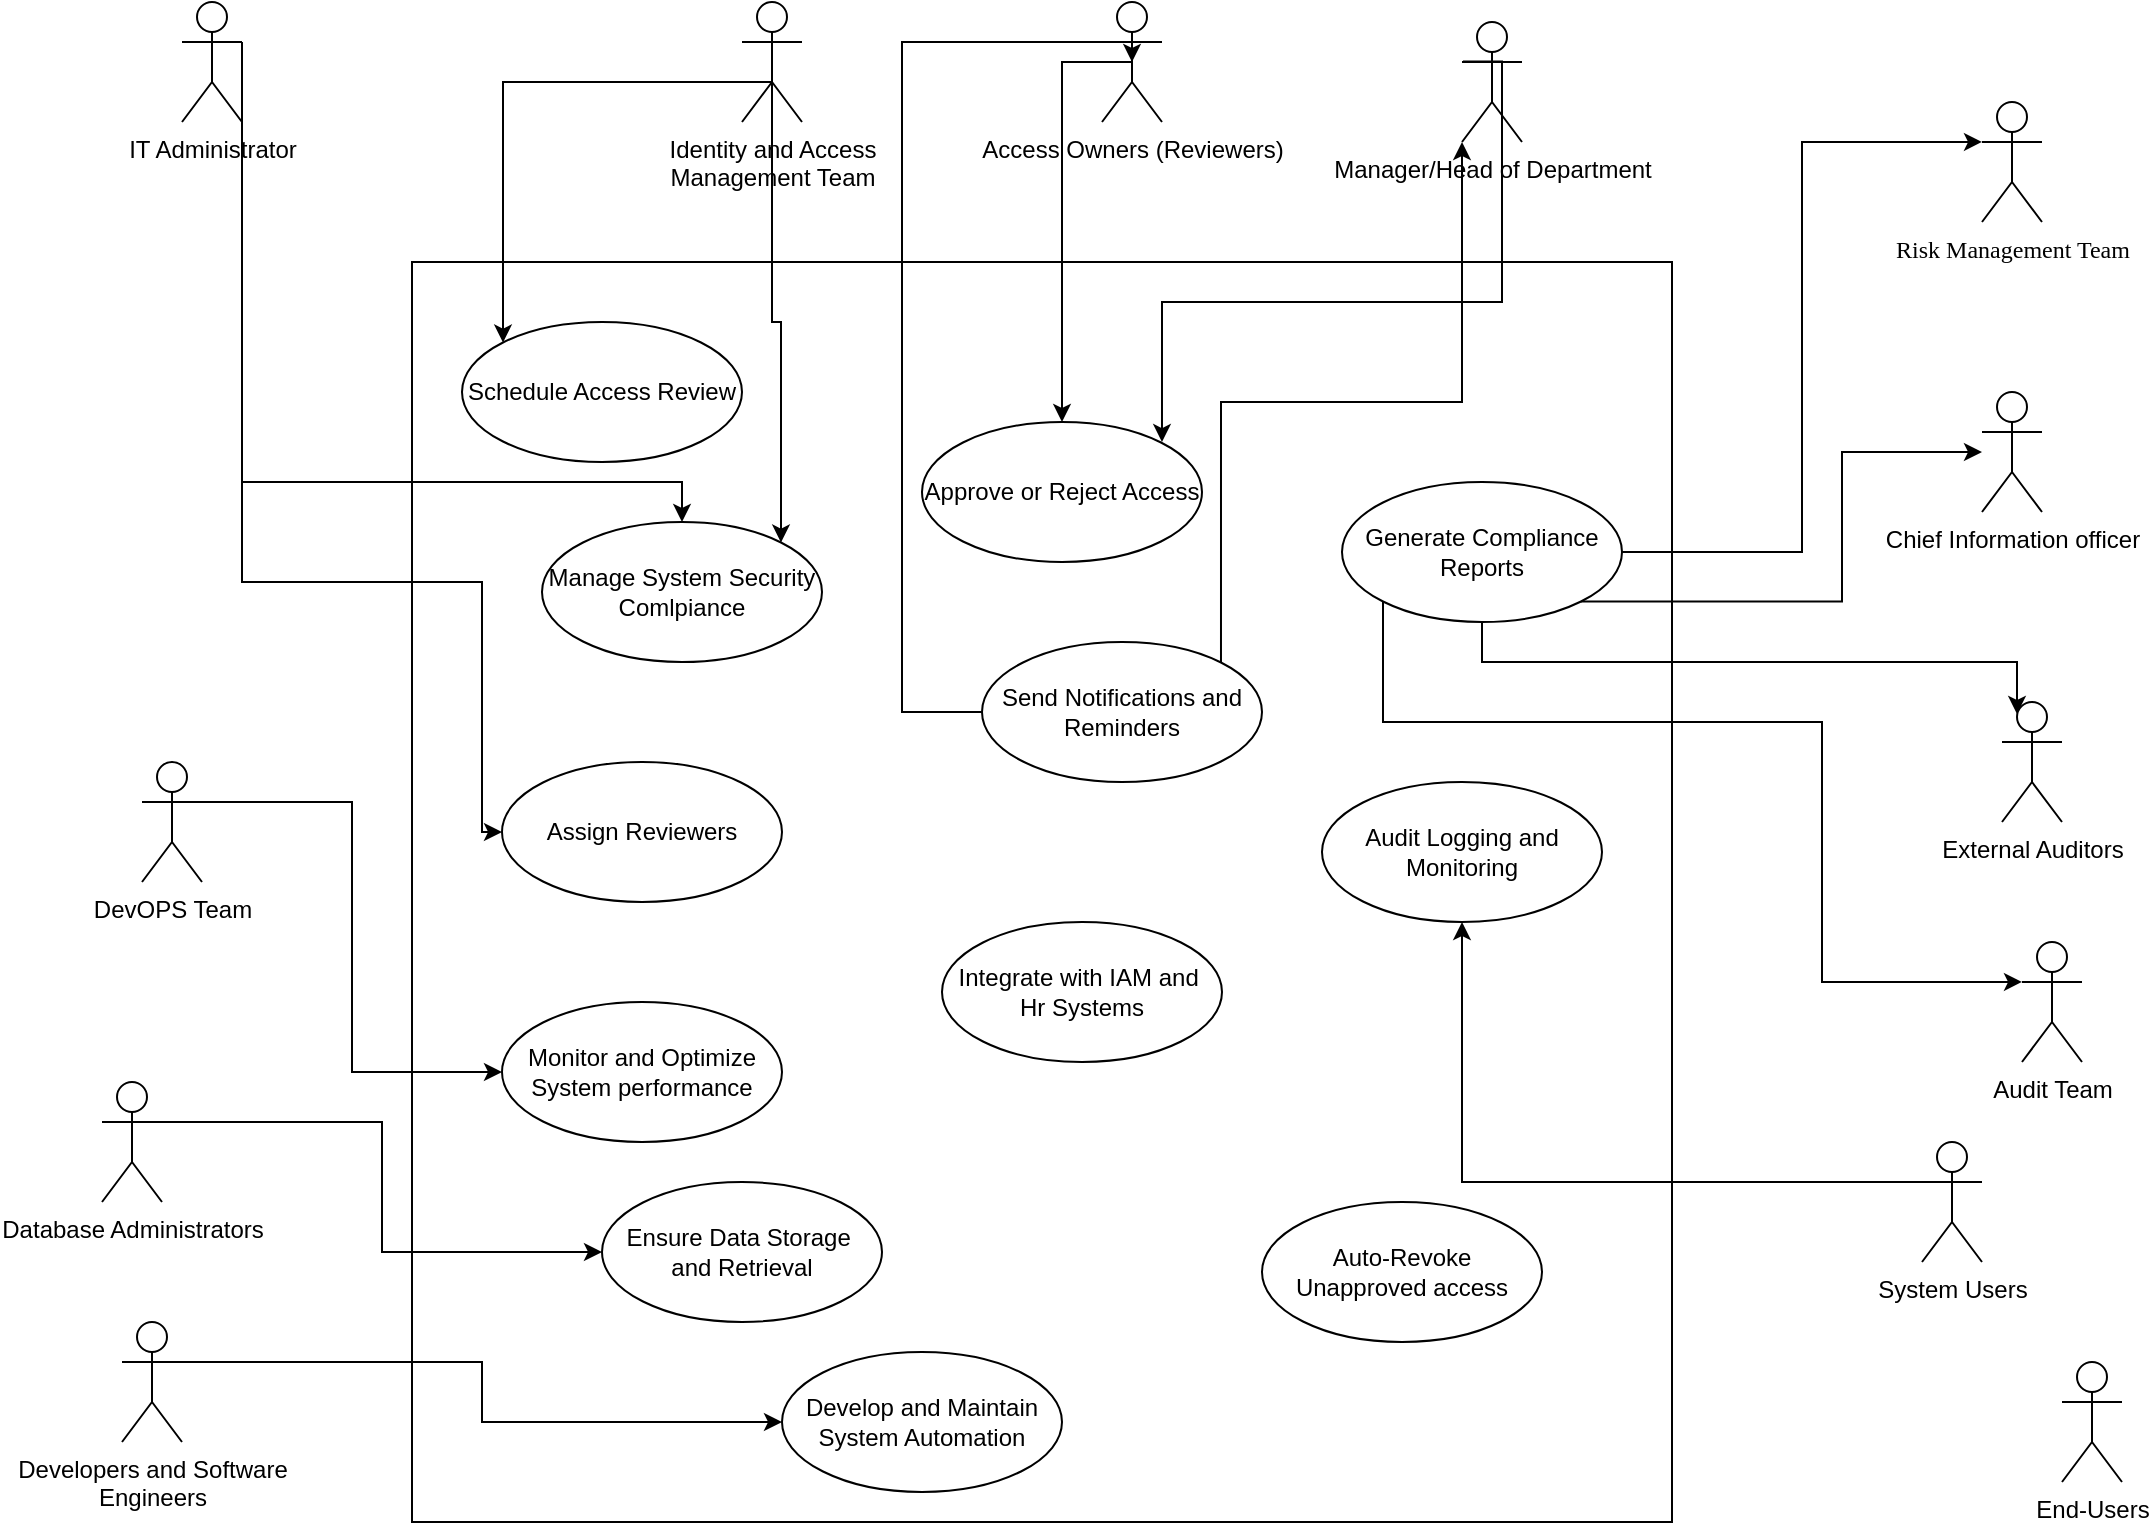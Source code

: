 <mxfile version="26.1.0">
  <diagram name="Page-1" id="Fkdy4l-2S9HuPJjAgvq9">
    <mxGraphModel dx="1434" dy="858" grid="1" gridSize="10" guides="1" tooltips="1" connect="1" arrows="1" fold="1" page="1" pageScale="1" pageWidth="850" pageHeight="1100" math="0" shadow="0">
      <root>
        <mxCell id="0" />
        <mxCell id="1" parent="0" />
        <mxCell id="a8vrUaEyxEgkCQSDoEBb-1" value="Risk Management Team" style="shape=umlActor;verticalLabelPosition=bottom;verticalAlign=top;html=1;fontFamily=Verdana;" vertex="1" parent="1">
          <mxGeometry x="1030" y="220" width="30" height="60" as="geometry" />
        </mxCell>
        <mxCell id="a8vrUaEyxEgkCQSDoEBb-2" value="" style="whiteSpace=wrap;html=1;aspect=fixed;" vertex="1" parent="1">
          <mxGeometry x="245" y="300" width="630" height="630" as="geometry" />
        </mxCell>
        <mxCell id="a8vrUaEyxEgkCQSDoEBb-48" style="edgeStyle=orthogonalEdgeStyle;rounded=0;orthogonalLoop=1;jettySize=auto;html=1;exitX=1;exitY=1;exitDx=0;exitDy=0;exitPerimeter=0;" edge="1" parent="1" source="a8vrUaEyxEgkCQSDoEBb-3" target="a8vrUaEyxEgkCQSDoEBb-36">
          <mxGeometry relative="1" as="geometry">
            <Array as="points">
              <mxPoint x="160" y="460" />
              <mxPoint x="280" y="460" />
            </Array>
          </mxGeometry>
        </mxCell>
        <mxCell id="a8vrUaEyxEgkCQSDoEBb-69" style="edgeStyle=orthogonalEdgeStyle;rounded=0;orthogonalLoop=1;jettySize=auto;html=1;exitX=1;exitY=0.333;exitDx=0;exitDy=0;exitPerimeter=0;" edge="1" parent="1" source="a8vrUaEyxEgkCQSDoEBb-3" target="a8vrUaEyxEgkCQSDoEBb-30">
          <mxGeometry relative="1" as="geometry">
            <Array as="points">
              <mxPoint x="160" y="410" />
              <mxPoint x="380" y="410" />
            </Array>
          </mxGeometry>
        </mxCell>
        <mxCell id="a8vrUaEyxEgkCQSDoEBb-3" value="IT Administrator" style="shape=umlActor;verticalLabelPosition=bottom;verticalAlign=top;html=1;outlineConnect=0;" vertex="1" parent="1">
          <mxGeometry x="130" y="170" width="30" height="60" as="geometry" />
        </mxCell>
        <mxCell id="a8vrUaEyxEgkCQSDoEBb-47" style="edgeStyle=orthogonalEdgeStyle;rounded=0;orthogonalLoop=1;jettySize=auto;html=1;exitX=0.5;exitY=0.5;exitDx=0;exitDy=0;exitPerimeter=0;entryX=0;entryY=0;entryDx=0;entryDy=0;" edge="1" parent="1" source="a8vrUaEyxEgkCQSDoEBb-6" target="a8vrUaEyxEgkCQSDoEBb-37">
          <mxGeometry relative="1" as="geometry">
            <mxPoint x="360" y="360" as="targetPoint" />
            <Array as="points">
              <mxPoint x="425" y="210" />
              <mxPoint x="291" y="210" />
            </Array>
          </mxGeometry>
        </mxCell>
        <mxCell id="a8vrUaEyxEgkCQSDoEBb-70" style="edgeStyle=orthogonalEdgeStyle;rounded=0;orthogonalLoop=1;jettySize=auto;html=1;exitX=0.5;exitY=0.5;exitDx=0;exitDy=0;exitPerimeter=0;entryX=1;entryY=0;entryDx=0;entryDy=0;" edge="1" parent="1" source="a8vrUaEyxEgkCQSDoEBb-6" target="a8vrUaEyxEgkCQSDoEBb-30">
          <mxGeometry relative="1" as="geometry">
            <Array as="points">
              <mxPoint x="425" y="330" />
              <mxPoint x="430" y="330" />
            </Array>
          </mxGeometry>
        </mxCell>
        <mxCell id="a8vrUaEyxEgkCQSDoEBb-6" value="Identity and Access&lt;div&gt;Management Team&lt;/div&gt;" style="shape=umlActor;verticalLabelPosition=bottom;verticalAlign=top;html=1;outlineConnect=0;" vertex="1" parent="1">
          <mxGeometry x="410" y="170" width="30" height="60" as="geometry" />
        </mxCell>
        <mxCell id="a8vrUaEyxEgkCQSDoEBb-66" style="edgeStyle=orthogonalEdgeStyle;rounded=0;orthogonalLoop=1;jettySize=auto;html=1;exitX=1;exitY=0.333;exitDx=0;exitDy=0;exitPerimeter=0;" edge="1" parent="1" source="a8vrUaEyxEgkCQSDoEBb-7" target="a8vrUaEyxEgkCQSDoEBb-33">
          <mxGeometry relative="1" as="geometry" />
        </mxCell>
        <mxCell id="a8vrUaEyxEgkCQSDoEBb-7" value="Developers and Software&lt;div&gt;Engineers&lt;/div&gt;" style="shape=umlActor;verticalLabelPosition=bottom;verticalAlign=top;html=1;outlineConnect=0;" vertex="1" parent="1">
          <mxGeometry x="100" y="830" width="30" height="60" as="geometry" />
        </mxCell>
        <mxCell id="a8vrUaEyxEgkCQSDoEBb-65" style="edgeStyle=orthogonalEdgeStyle;rounded=0;orthogonalLoop=1;jettySize=auto;html=1;exitX=1;exitY=0.333;exitDx=0;exitDy=0;exitPerimeter=0;" edge="1" parent="1" source="a8vrUaEyxEgkCQSDoEBb-8" target="a8vrUaEyxEgkCQSDoEBb-35">
          <mxGeometry relative="1" as="geometry" />
        </mxCell>
        <mxCell id="a8vrUaEyxEgkCQSDoEBb-8" value="Database Administrators" style="shape=umlActor;verticalLabelPosition=bottom;verticalAlign=top;html=1;outlineConnect=0;" vertex="1" parent="1">
          <mxGeometry x="90" y="710" width="30" height="60" as="geometry" />
        </mxCell>
        <mxCell id="a8vrUaEyxEgkCQSDoEBb-9" value="External Auditors" style="shape=umlActor;verticalLabelPosition=bottom;verticalAlign=top;html=1;outlineConnect=0;" vertex="1" parent="1">
          <mxGeometry x="1040" y="520" width="30" height="60" as="geometry" />
        </mxCell>
        <mxCell id="a8vrUaEyxEgkCQSDoEBb-10" value="Chief Information officer" style="shape=umlActor;verticalLabelPosition=bottom;verticalAlign=top;html=1;outlineConnect=0;" vertex="1" parent="1">
          <mxGeometry x="1030" y="365" width="30" height="60" as="geometry" />
        </mxCell>
        <mxCell id="a8vrUaEyxEgkCQSDoEBb-64" style="edgeStyle=orthogonalEdgeStyle;rounded=0;orthogonalLoop=1;jettySize=auto;html=1;exitX=1;exitY=0.333;exitDx=0;exitDy=0;exitPerimeter=0;entryX=0;entryY=0.5;entryDx=0;entryDy=0;" edge="1" parent="1" source="a8vrUaEyxEgkCQSDoEBb-11" target="a8vrUaEyxEgkCQSDoEBb-41">
          <mxGeometry relative="1" as="geometry" />
        </mxCell>
        <mxCell id="a8vrUaEyxEgkCQSDoEBb-11" value="DevOPS Team" style="shape=umlActor;verticalLabelPosition=bottom;verticalAlign=top;html=1;outlineConnect=0;" vertex="1" parent="1">
          <mxGeometry x="110" y="550" width="30" height="60" as="geometry" />
        </mxCell>
        <mxCell id="a8vrUaEyxEgkCQSDoEBb-51" style="edgeStyle=orthogonalEdgeStyle;rounded=0;orthogonalLoop=1;jettySize=auto;html=1;exitX=0.5;exitY=0.5;exitDx=0;exitDy=0;exitPerimeter=0;" edge="1" parent="1" source="a8vrUaEyxEgkCQSDoEBb-12" target="a8vrUaEyxEgkCQSDoEBb-38">
          <mxGeometry relative="1" as="geometry">
            <Array as="points">
              <mxPoint x="570" y="200" />
            </Array>
          </mxGeometry>
        </mxCell>
        <mxCell id="a8vrUaEyxEgkCQSDoEBb-12" value="Access Owners (Reviewers)" style="shape=umlActor;verticalLabelPosition=bottom;verticalAlign=top;html=1;outlineConnect=0;" vertex="1" parent="1">
          <mxGeometry x="590" y="170" width="30" height="60" as="geometry" />
        </mxCell>
        <mxCell id="a8vrUaEyxEgkCQSDoEBb-13" value="Audit Team" style="shape=umlActor;verticalLabelPosition=bottom;verticalAlign=top;html=1;outlineConnect=0;" vertex="1" parent="1">
          <mxGeometry x="1050" y="640" width="30" height="60" as="geometry" />
        </mxCell>
        <mxCell id="a8vrUaEyxEgkCQSDoEBb-56" style="edgeStyle=orthogonalEdgeStyle;rounded=0;orthogonalLoop=1;jettySize=auto;html=1;exitX=0;exitY=0.333;exitDx=0;exitDy=0;exitPerimeter=0;entryX=1;entryY=0;entryDx=0;entryDy=0;" edge="1" parent="1">
          <mxGeometry relative="1" as="geometry">
            <mxPoint x="770.5" y="199.75" as="sourcePoint" />
            <mxPoint x="619.997" y="390.001" as="targetPoint" />
            <Array as="points">
              <mxPoint x="790" y="200" />
              <mxPoint x="790" y="320" />
              <mxPoint x="620" y="320" />
            </Array>
          </mxGeometry>
        </mxCell>
        <mxCell id="a8vrUaEyxEgkCQSDoEBb-14" value="Manager/Head of Department" style="shape=umlActor;verticalLabelPosition=bottom;verticalAlign=top;html=1;outlineConnect=0;" vertex="1" parent="1">
          <mxGeometry x="770" y="180" width="30" height="60" as="geometry" />
        </mxCell>
        <mxCell id="a8vrUaEyxEgkCQSDoEBb-15" value="End-Users" style="shape=umlActor;verticalLabelPosition=bottom;verticalAlign=top;html=1;outlineConnect=0;" vertex="1" parent="1">
          <mxGeometry x="1070" y="850" width="30" height="60" as="geometry" />
        </mxCell>
        <mxCell id="a8vrUaEyxEgkCQSDoEBb-71" style="edgeStyle=orthogonalEdgeStyle;rounded=0;orthogonalLoop=1;jettySize=auto;html=1;exitX=0;exitY=0.333;exitDx=0;exitDy=0;exitPerimeter=0;" edge="1" parent="1" source="a8vrUaEyxEgkCQSDoEBb-16" target="a8vrUaEyxEgkCQSDoEBb-39">
          <mxGeometry relative="1" as="geometry" />
        </mxCell>
        <mxCell id="a8vrUaEyxEgkCQSDoEBb-16" value="System Users" style="shape=umlActor;verticalLabelPosition=bottom;verticalAlign=top;html=1;outlineConnect=0;" vertex="1" parent="1">
          <mxGeometry x="1000" y="740" width="30" height="60" as="geometry" />
        </mxCell>
        <mxCell id="a8vrUaEyxEgkCQSDoEBb-30" value="Manage System Security&lt;br&gt;Comlpiance" style="ellipse;whiteSpace=wrap;html=1;" vertex="1" parent="1">
          <mxGeometry x="310" y="430" width="140" height="70" as="geometry" />
        </mxCell>
        <mxCell id="a8vrUaEyxEgkCQSDoEBb-59" style="edgeStyle=orthogonalEdgeStyle;rounded=0;orthogonalLoop=1;jettySize=auto;html=1;exitX=1;exitY=1;exitDx=0;exitDy=0;" edge="1" parent="1" source="a8vrUaEyxEgkCQSDoEBb-31" target="a8vrUaEyxEgkCQSDoEBb-10">
          <mxGeometry relative="1" as="geometry">
            <Array as="points">
              <mxPoint x="960" y="470" />
              <mxPoint x="960" y="395" />
            </Array>
          </mxGeometry>
        </mxCell>
        <mxCell id="a8vrUaEyxEgkCQSDoEBb-31" value="Generate Compliance Reports" style="ellipse;whiteSpace=wrap;html=1;" vertex="1" parent="1">
          <mxGeometry x="710" y="410" width="140" height="70" as="geometry" />
        </mxCell>
        <mxCell id="a8vrUaEyxEgkCQSDoEBb-33" value="Develop and Maintain&lt;br&gt;System Automation" style="ellipse;whiteSpace=wrap;html=1;" vertex="1" parent="1">
          <mxGeometry x="430" y="845" width="140" height="70" as="geometry" />
        </mxCell>
        <mxCell id="a8vrUaEyxEgkCQSDoEBb-34" value="Integrate with IAM and&amp;nbsp;&lt;div&gt;Hr Systems&lt;/div&gt;" style="ellipse;whiteSpace=wrap;html=1;" vertex="1" parent="1">
          <mxGeometry x="510" y="630" width="140" height="70" as="geometry" />
        </mxCell>
        <mxCell id="a8vrUaEyxEgkCQSDoEBb-35" value="Ensure Data Storage&amp;nbsp;&lt;div&gt;and Retrieval&lt;/div&gt;" style="ellipse;whiteSpace=wrap;html=1;" vertex="1" parent="1">
          <mxGeometry x="340" y="760" width="140" height="70" as="geometry" />
        </mxCell>
        <mxCell id="a8vrUaEyxEgkCQSDoEBb-36" value="Assign Reviewers" style="ellipse;whiteSpace=wrap;html=1;" vertex="1" parent="1">
          <mxGeometry x="290" y="550" width="140" height="70" as="geometry" />
        </mxCell>
        <mxCell id="a8vrUaEyxEgkCQSDoEBb-37" value="Schedule Access Review" style="ellipse;whiteSpace=wrap;html=1;" vertex="1" parent="1">
          <mxGeometry x="270" y="330" width="140" height="70" as="geometry" />
        </mxCell>
        <mxCell id="a8vrUaEyxEgkCQSDoEBb-38" value="Approve or Reject Access" style="ellipse;whiteSpace=wrap;html=1;" vertex="1" parent="1">
          <mxGeometry x="500" y="380" width="140" height="70" as="geometry" />
        </mxCell>
        <mxCell id="a8vrUaEyxEgkCQSDoEBb-39" value="Audit Logging and Monitoring" style="ellipse;whiteSpace=wrap;html=1;" vertex="1" parent="1">
          <mxGeometry x="700" y="560" width="140" height="70" as="geometry" />
        </mxCell>
        <mxCell id="a8vrUaEyxEgkCQSDoEBb-40" value="Auto-Revoke&lt;div&gt;Unapproved access&lt;/div&gt;" style="ellipse;whiteSpace=wrap;html=1;" vertex="1" parent="1">
          <mxGeometry x="670" y="770" width="140" height="70" as="geometry" />
        </mxCell>
        <mxCell id="a8vrUaEyxEgkCQSDoEBb-41" value="Monitor and Optimize System performance" style="ellipse;whiteSpace=wrap;html=1;" vertex="1" parent="1">
          <mxGeometry x="290" y="670" width="140" height="70" as="geometry" />
        </mxCell>
        <mxCell id="a8vrUaEyxEgkCQSDoEBb-61" style="edgeStyle=orthogonalEdgeStyle;rounded=0;orthogonalLoop=1;jettySize=auto;html=1;exitX=1;exitY=0;exitDx=0;exitDy=0;" edge="1" parent="1" source="a8vrUaEyxEgkCQSDoEBb-42" target="a8vrUaEyxEgkCQSDoEBb-14">
          <mxGeometry relative="1" as="geometry">
            <Array as="points">
              <mxPoint x="650" y="370" />
              <mxPoint x="770" y="370" />
            </Array>
          </mxGeometry>
        </mxCell>
        <mxCell id="a8vrUaEyxEgkCQSDoEBb-42" value="Send Notifications and&lt;div&gt;Reminders&lt;/div&gt;" style="ellipse;whiteSpace=wrap;html=1;" vertex="1" parent="1">
          <mxGeometry x="530" y="490" width="140" height="70" as="geometry" />
        </mxCell>
        <mxCell id="a8vrUaEyxEgkCQSDoEBb-58" style="edgeStyle=orthogonalEdgeStyle;rounded=0;orthogonalLoop=1;jettySize=auto;html=1;exitX=1;exitY=0.5;exitDx=0;exitDy=0;entryX=0;entryY=0.333;entryDx=0;entryDy=0;entryPerimeter=0;" edge="1" parent="1" source="a8vrUaEyxEgkCQSDoEBb-31" target="a8vrUaEyxEgkCQSDoEBb-1">
          <mxGeometry relative="1" as="geometry" />
        </mxCell>
        <mxCell id="a8vrUaEyxEgkCQSDoEBb-60" style="edgeStyle=orthogonalEdgeStyle;rounded=0;orthogonalLoop=1;jettySize=auto;html=1;exitX=0.5;exitY=1;exitDx=0;exitDy=0;entryX=0.25;entryY=0.1;entryDx=0;entryDy=0;entryPerimeter=0;" edge="1" parent="1" source="a8vrUaEyxEgkCQSDoEBb-31" target="a8vrUaEyxEgkCQSDoEBb-9">
          <mxGeometry relative="1" as="geometry" />
        </mxCell>
        <mxCell id="a8vrUaEyxEgkCQSDoEBb-63" style="edgeStyle=orthogonalEdgeStyle;rounded=0;orthogonalLoop=1;jettySize=auto;html=1;exitX=0;exitY=0.5;exitDx=0;exitDy=0;entryX=0.5;entryY=0.5;entryDx=0;entryDy=0;entryPerimeter=0;" edge="1" parent="1" source="a8vrUaEyxEgkCQSDoEBb-42" target="a8vrUaEyxEgkCQSDoEBb-12">
          <mxGeometry relative="1" as="geometry">
            <Array as="points">
              <mxPoint x="490" y="525" />
              <mxPoint x="490" y="190" />
              <mxPoint x="605" y="190" />
            </Array>
          </mxGeometry>
        </mxCell>
        <mxCell id="a8vrUaEyxEgkCQSDoEBb-68" style="edgeStyle=orthogonalEdgeStyle;rounded=0;orthogonalLoop=1;jettySize=auto;html=1;exitX=0;exitY=1;exitDx=0;exitDy=0;entryX=0;entryY=0.333;entryDx=0;entryDy=0;entryPerimeter=0;" edge="1" parent="1" source="a8vrUaEyxEgkCQSDoEBb-31" target="a8vrUaEyxEgkCQSDoEBb-13">
          <mxGeometry relative="1" as="geometry">
            <Array as="points">
              <mxPoint x="731" y="530" />
              <mxPoint x="950" y="530" />
              <mxPoint x="950" y="660" />
            </Array>
          </mxGeometry>
        </mxCell>
      </root>
    </mxGraphModel>
  </diagram>
</mxfile>
